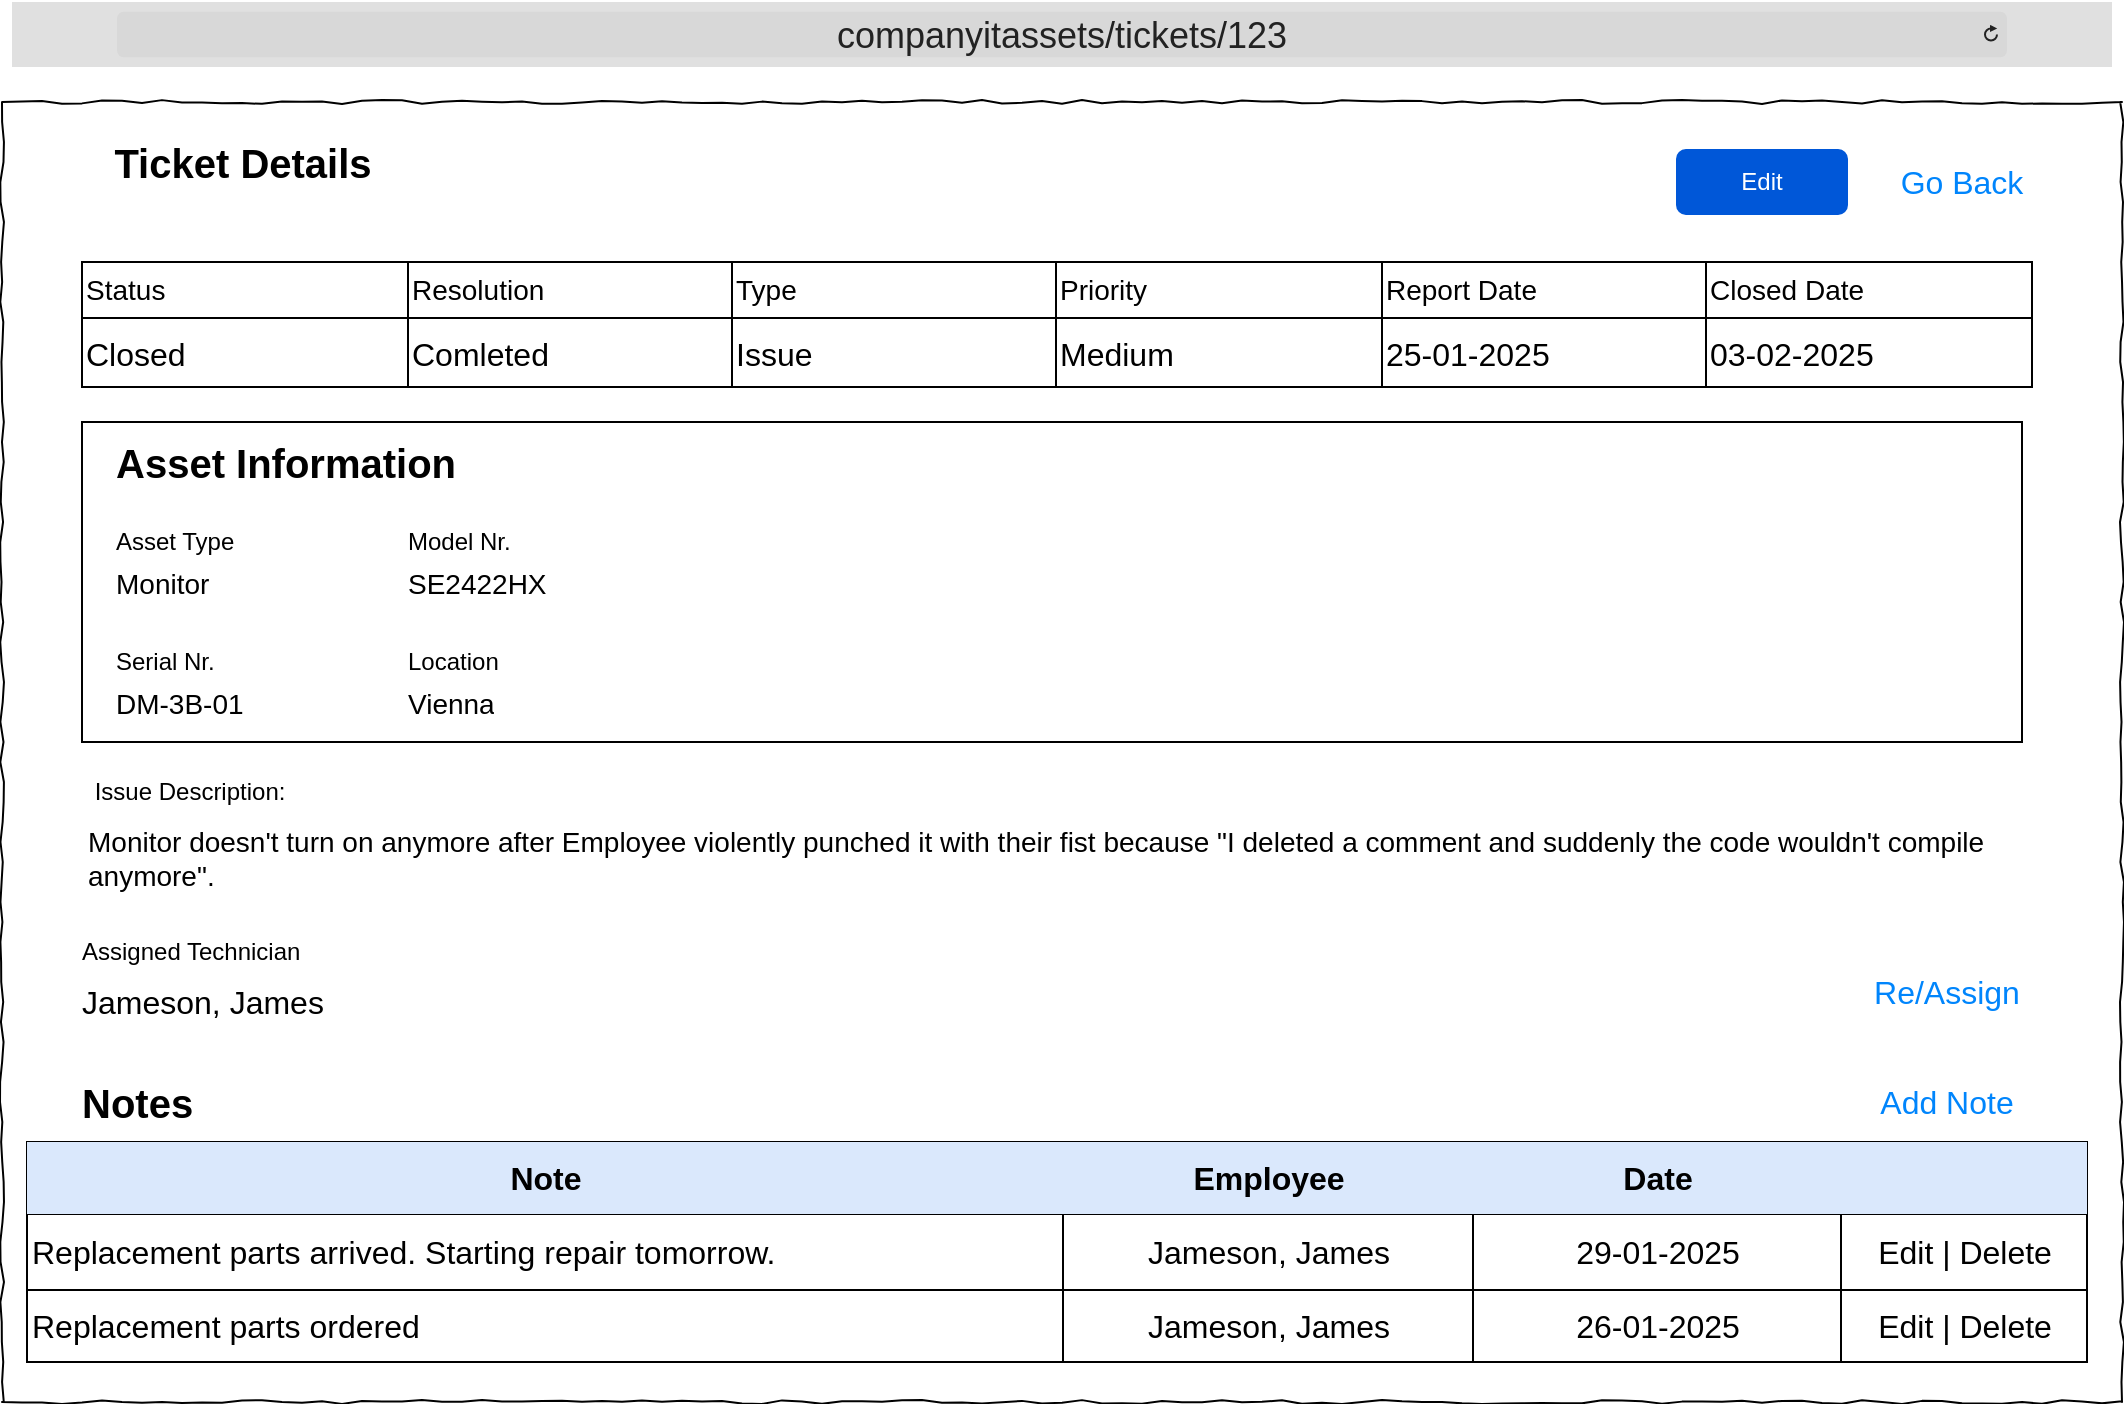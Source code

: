 <mxfile version="26.0.10">
  <diagram name="Page-1" id="03018318-947c-dd8e-b7a3-06fadd420f32">
    <mxGraphModel dx="3354" dy="1258" grid="1" gridSize="10" guides="1" tooltips="1" connect="1" arrows="1" fold="1" page="1" pageScale="1" pageWidth="1100" pageHeight="850" background="none" math="0" shadow="0">
      <root>
        <mxCell id="0" />
        <mxCell id="1" parent="0" />
        <mxCell id="677b7b8949515195-1" value="" style="whiteSpace=wrap;html=1;rounded=0;shadow=0;labelBackgroundColor=none;strokeColor=#000000;strokeWidth=1;fillColor=none;fontFamily=Verdana;fontSize=12;fontColor=#000000;align=center;comic=1;" parent="1" vertex="1">
          <mxGeometry x="15" y="50" width="1060" height="650" as="geometry" />
        </mxCell>
        <mxCell id="ELZsl5hJJOaM7VQSEPj--4" value="" style="rounded=0;whiteSpace=wrap;html=1;fillColor=none;" parent="1" vertex="1">
          <mxGeometry x="55" y="210" width="970" height="160" as="geometry" />
        </mxCell>
        <mxCell id="q4BZEvWAXVgxHDnkbYNj-131" value="Edit" style="rounded=1;fillColor=#0057D8;strokeColor=none;html=1;whiteSpace=wrap;fontColor=#ffffff;align=center;verticalAlign=middle;fontStyle=0;fontSize=12;sketch=0;" parent="1" vertex="1">
          <mxGeometry x="852" y="73.5" width="86" height="33" as="geometry" />
        </mxCell>
        <mxCell id="zX-MKMj06BqSPDNbv460-1" value="&lt;font style=&quot;font-size: 18px;&quot;&gt;companyitassets/tickets/123&lt;/font&gt;" style="html=1;strokeWidth=1;shadow=0;dashed=0;shape=mxgraph.ios7ui.url;fillColor=#e0e0e0;strokeColor=#c0c0c0;buttonText=;strokeColor2=#222222;fontColor=#222222;fontSize=8;spacingTop=2;align=center;whiteSpace=wrap;" parent="1" vertex="1">
          <mxGeometry x="20" width="1050" height="32.5" as="geometry" />
        </mxCell>
        <mxCell id="qXXK7IakLX90gNUS_IdI-1" value="&lt;font style=&quot;font-size: 20px;&quot;&gt;Ticket Details&lt;/font&gt;" style="text;strokeColor=none;fillColor=none;html=1;fontSize=24;fontStyle=1;verticalAlign=middle;align=center;" parent="1" vertex="1">
          <mxGeometry x="50" y="60" width="170" height="40" as="geometry" />
        </mxCell>
        <UserObject label="Asset Type" placeholders="1" name="Variable" id="qXXK7IakLX90gNUS_IdI-4">
          <mxCell style="text;html=1;strokeColor=none;fillColor=none;align=left;verticalAlign=middle;whiteSpace=wrap;overflow=hidden;" parent="1" vertex="1">
            <mxGeometry x="70" y="260" width="70" height="20" as="geometry" />
          </mxCell>
        </UserObject>
        <UserObject label="&lt;font style=&quot;font-size: 14px;&quot;&gt;Monitor&lt;/font&gt;" placeholders="1" name="Variable" id="qXXK7IakLX90gNUS_IdI-5">
          <mxCell style="text;html=1;strokeColor=none;fillColor=none;align=left;verticalAlign=middle;whiteSpace=wrap;overflow=hidden;" parent="1" vertex="1">
            <mxGeometry x="70" y="280" width="110" height="20" as="geometry" />
          </mxCell>
        </UserObject>
        <UserObject label="&lt;span style=&quot;text-align: center;&quot;&gt;&lt;font style=&quot;font-size: 14px;&quot;&gt;SE2422HX&lt;/font&gt;&lt;/span&gt;" placeholders="1" name="Variable" id="qXXK7IakLX90gNUS_IdI-8">
          <mxCell style="text;html=1;strokeColor=none;fillColor=none;align=left;verticalAlign=middle;whiteSpace=wrap;overflow=hidden;" parent="1" vertex="1">
            <mxGeometry x="216" y="280" width="110" height="20" as="geometry" />
          </mxCell>
        </UserObject>
        <UserObject label="Model Nr." placeholders="1" name="Variable" id="qXXK7IakLX90gNUS_IdI-9">
          <mxCell style="text;html=1;strokeColor=none;fillColor=none;align=left;verticalAlign=middle;whiteSpace=wrap;overflow=hidden;" parent="1" vertex="1">
            <mxGeometry x="216" y="260" width="90" height="20" as="geometry" />
          </mxCell>
        </UserObject>
        <UserObject label="&lt;font style=&quot;font-size: 14px;&quot;&gt;Vienna&lt;/font&gt;" placeholders="1" name="Variable" id="qXXK7IakLX90gNUS_IdI-12">
          <mxCell style="text;html=1;strokeColor=none;fillColor=none;align=left;verticalAlign=middle;whiteSpace=wrap;overflow=hidden;" parent="1" vertex="1">
            <mxGeometry x="216" y="340" width="110" height="20" as="geometry" />
          </mxCell>
        </UserObject>
        <UserObject label="Location" placeholders="1" name="Variable" id="qXXK7IakLX90gNUS_IdI-13">
          <mxCell style="text;html=1;strokeColor=none;fillColor=none;align=left;verticalAlign=middle;whiteSpace=wrap;overflow=hidden;" parent="1" vertex="1">
            <mxGeometry x="216" y="320" width="90" height="20" as="geometry" />
          </mxCell>
        </UserObject>
        <mxCell id="qXXK7IakLX90gNUS_IdI-18" value="Go Back" style="html=1;shadow=0;dashed=0;shape=mxgraph.bootstrap.rrect;rSize=5;strokeColor=none;strokeWidth=1;fillColor=none;fontColor=#0085FC;whiteSpace=wrap;align=center;verticalAlign=middle;spacingLeft=0;fontStyle=0;fontSize=16;spacing=5;" parent="1" vertex="1">
          <mxGeometry x="960" y="70" width="70" height="40" as="geometry" />
        </mxCell>
        <UserObject label="Serial Nr." placeholders="1" name="Variable" id="10XDzdRVasA_GGK3fKtw-1">
          <mxCell style="text;html=1;strokeColor=none;fillColor=none;align=left;verticalAlign=middle;whiteSpace=wrap;overflow=hidden;" parent="1" vertex="1">
            <mxGeometry x="70" y="320" width="90" height="20" as="geometry" />
          </mxCell>
        </UserObject>
        <UserObject label="&lt;span style=&quot;font-size: 14px;&quot;&gt;DM-3B-01&lt;/span&gt;" placeholders="1" name="Variable" id="10XDzdRVasA_GGK3fKtw-2">
          <mxCell style="text;html=1;strokeColor=none;fillColor=none;align=left;verticalAlign=middle;whiteSpace=wrap;overflow=hidden;" parent="1" vertex="1">
            <mxGeometry x="70" y="340" width="160" height="20" as="geometry" />
          </mxCell>
        </UserObject>
        <mxCell id="ELZsl5hJJOaM7VQSEPj--1" value="Asset Information" style="text;strokeColor=none;fillColor=none;html=1;fontSize=20;fontStyle=1;verticalAlign=middle;align=left;" parent="1" vertex="1">
          <mxGeometry x="70" y="210" width="100" height="40" as="geometry" />
        </mxCell>
        <mxCell id="ELZsl5hJJOaM7VQSEPj--19" value="" style="shape=table;startSize=0;container=1;collapsible=0;childLayout=tableLayout;fontSize=16;fillColor=none;" parent="1" vertex="1">
          <mxGeometry x="55" y="130" width="975" height="62.5" as="geometry" />
        </mxCell>
        <mxCell id="ELZsl5hJJOaM7VQSEPj--20" value="" style="shape=tableRow;horizontal=0;startSize=0;swimlaneHead=0;swimlaneBody=0;strokeColor=inherit;top=0;left=0;bottom=0;right=0;collapsible=0;dropTarget=0;fillColor=none;points=[[0,0.5],[1,0.5]];portConstraint=eastwest;fontSize=16;" parent="ELZsl5hJJOaM7VQSEPj--19" vertex="1">
          <mxGeometry width="975" height="28" as="geometry" />
        </mxCell>
        <mxCell id="ELZsl5hJJOaM7VQSEPj--21" value="Status" style="shape=partialRectangle;html=1;whiteSpace=wrap;connectable=0;strokeColor=inherit;overflow=hidden;fillColor=none;top=0;left=0;bottom=0;right=0;pointerEvents=1;fontSize=14;align=left;" parent="ELZsl5hJJOaM7VQSEPj--20" vertex="1">
          <mxGeometry width="163" height="28" as="geometry">
            <mxRectangle width="163" height="28" as="alternateBounds" />
          </mxGeometry>
        </mxCell>
        <mxCell id="ELZsl5hJJOaM7VQSEPj--22" value="Resolution" style="shape=partialRectangle;html=1;whiteSpace=wrap;connectable=0;strokeColor=inherit;overflow=hidden;fillColor=none;top=0;left=0;bottom=0;right=0;pointerEvents=1;fontSize=14;align=left;" parent="ELZsl5hJJOaM7VQSEPj--20" vertex="1">
          <mxGeometry x="163" width="162" height="28" as="geometry">
            <mxRectangle width="162" height="28" as="alternateBounds" />
          </mxGeometry>
        </mxCell>
        <mxCell id="ELZsl5hJJOaM7VQSEPj--23" value="Type" style="shape=partialRectangle;html=1;whiteSpace=wrap;connectable=0;strokeColor=inherit;overflow=hidden;fillColor=none;top=0;left=0;bottom=0;right=0;pointerEvents=1;fontSize=14;align=left;" parent="ELZsl5hJJOaM7VQSEPj--20" vertex="1">
          <mxGeometry x="325" width="162" height="28" as="geometry">
            <mxRectangle width="162" height="28" as="alternateBounds" />
          </mxGeometry>
        </mxCell>
        <mxCell id="ELZsl5hJJOaM7VQSEPj--32" value="Priority" style="shape=partialRectangle;html=1;whiteSpace=wrap;connectable=0;strokeColor=inherit;overflow=hidden;fillColor=none;top=0;left=0;bottom=0;right=0;pointerEvents=1;fontSize=14;align=left;" parent="ELZsl5hJJOaM7VQSEPj--20" vertex="1">
          <mxGeometry x="487" width="163" height="28" as="geometry">
            <mxRectangle width="163" height="28" as="alternateBounds" />
          </mxGeometry>
        </mxCell>
        <mxCell id="ELZsl5hJJOaM7VQSEPj--34" value="Report Date" style="shape=partialRectangle;html=1;whiteSpace=wrap;connectable=0;strokeColor=inherit;overflow=hidden;fillColor=none;top=0;left=0;bottom=0;right=0;pointerEvents=1;fontSize=14;align=left;" parent="ELZsl5hJJOaM7VQSEPj--20" vertex="1">
          <mxGeometry x="650" width="162" height="28" as="geometry">
            <mxRectangle width="162" height="28" as="alternateBounds" />
          </mxGeometry>
        </mxCell>
        <mxCell id="ELZsl5hJJOaM7VQSEPj--36" value="Closed Date" style="shape=partialRectangle;html=1;whiteSpace=wrap;connectable=0;strokeColor=inherit;overflow=hidden;fillColor=none;top=0;left=0;bottom=0;right=0;pointerEvents=1;fontSize=14;align=left;" parent="ELZsl5hJJOaM7VQSEPj--20" vertex="1">
          <mxGeometry x="812" width="163" height="28" as="geometry">
            <mxRectangle width="163" height="28" as="alternateBounds" />
          </mxGeometry>
        </mxCell>
        <mxCell id="ELZsl5hJJOaM7VQSEPj--24" value="" style="shape=tableRow;horizontal=0;startSize=0;swimlaneHead=0;swimlaneBody=0;strokeColor=inherit;top=0;left=0;bottom=0;right=0;collapsible=0;dropTarget=0;fillColor=none;points=[[0,0.5],[1,0.5]];portConstraint=eastwest;fontSize=16;" parent="ELZsl5hJJOaM7VQSEPj--19" vertex="1">
          <mxGeometry y="28" width="975" height="35" as="geometry" />
        </mxCell>
        <mxCell id="ELZsl5hJJOaM7VQSEPj--25" value="Closed" style="shape=partialRectangle;html=1;whiteSpace=wrap;connectable=0;strokeColor=inherit;overflow=hidden;fillColor=none;top=0;left=0;bottom=0;right=0;pointerEvents=1;fontSize=16;align=left;" parent="ELZsl5hJJOaM7VQSEPj--24" vertex="1">
          <mxGeometry width="163" height="35" as="geometry">
            <mxRectangle width="163" height="35" as="alternateBounds" />
          </mxGeometry>
        </mxCell>
        <mxCell id="ELZsl5hJJOaM7VQSEPj--26" value="Comleted" style="shape=partialRectangle;html=1;whiteSpace=wrap;connectable=0;strokeColor=inherit;overflow=hidden;fillColor=none;top=0;left=0;bottom=0;right=0;pointerEvents=1;fontSize=16;align=left;" parent="ELZsl5hJJOaM7VQSEPj--24" vertex="1">
          <mxGeometry x="163" width="162" height="35" as="geometry">
            <mxRectangle width="162" height="35" as="alternateBounds" />
          </mxGeometry>
        </mxCell>
        <mxCell id="ELZsl5hJJOaM7VQSEPj--27" value="Issue" style="shape=partialRectangle;html=1;whiteSpace=wrap;connectable=0;strokeColor=inherit;overflow=hidden;fillColor=none;top=0;left=0;bottom=0;right=0;pointerEvents=1;fontSize=16;align=left;" parent="ELZsl5hJJOaM7VQSEPj--24" vertex="1">
          <mxGeometry x="325" width="162" height="35" as="geometry">
            <mxRectangle width="162" height="35" as="alternateBounds" />
          </mxGeometry>
        </mxCell>
        <mxCell id="ELZsl5hJJOaM7VQSEPj--33" value="Medium" style="shape=partialRectangle;html=1;whiteSpace=wrap;connectable=0;strokeColor=inherit;overflow=hidden;fillColor=none;top=0;left=0;bottom=0;right=0;pointerEvents=1;fontSize=16;align=left;" parent="ELZsl5hJJOaM7VQSEPj--24" vertex="1">
          <mxGeometry x="487" width="163" height="35" as="geometry">
            <mxRectangle width="163" height="35" as="alternateBounds" />
          </mxGeometry>
        </mxCell>
        <mxCell id="ELZsl5hJJOaM7VQSEPj--35" value="25-01-2025" style="shape=partialRectangle;html=1;whiteSpace=wrap;connectable=0;strokeColor=inherit;overflow=hidden;fillColor=none;top=0;left=0;bottom=0;right=0;pointerEvents=1;fontSize=16;align=left;" parent="ELZsl5hJJOaM7VQSEPj--24" vertex="1">
          <mxGeometry x="650" width="162" height="35" as="geometry">
            <mxRectangle width="162" height="35" as="alternateBounds" />
          </mxGeometry>
        </mxCell>
        <mxCell id="ELZsl5hJJOaM7VQSEPj--37" value="03-02-2025" style="shape=partialRectangle;html=1;whiteSpace=wrap;connectable=0;strokeColor=inherit;overflow=hidden;fillColor=none;top=0;left=0;bottom=0;right=0;pointerEvents=1;fontSize=16;align=left;" parent="ELZsl5hJJOaM7VQSEPj--24" vertex="1">
          <mxGeometry x="812" width="163" height="35" as="geometry">
            <mxRectangle width="163" height="35" as="alternateBounds" />
          </mxGeometry>
        </mxCell>
        <mxCell id="ELZsl5hJJOaM7VQSEPj--38" value="Assigned Technician" style="text;html=1;align=left;verticalAlign=middle;whiteSpace=wrap;rounded=0;" parent="1" vertex="1">
          <mxGeometry x="52.5" y="460" width="127.5" height="30" as="geometry" />
        </mxCell>
        <mxCell id="ELZsl5hJJOaM7VQSEPj--40" value="Jameson, James" style="text;html=1;align=left;verticalAlign=middle;whiteSpace=wrap;rounded=0;fontSize=16;" parent="1" vertex="1">
          <mxGeometry x="52.5" y="485" width="215" height="30" as="geometry" />
        </mxCell>
        <mxCell id="ELZsl5hJJOaM7VQSEPj--42" value="" style="shape=table;startSize=0;container=1;collapsible=0;childLayout=tableLayout;strokeColor=default;fontSize=16;align=center;" parent="1" vertex="1">
          <mxGeometry x="27.5" y="570" width="1030" height="110" as="geometry" />
        </mxCell>
        <mxCell id="ELZsl5hJJOaM7VQSEPj--43" value="" style="shape=tableRow;horizontal=0;startSize=0;swimlaneHead=0;swimlaneBody=0;strokeColor=inherit;top=0;left=0;bottom=0;right=0;collapsible=0;dropTarget=0;fillColor=none;points=[[0,0.5],[1,0.5]];portConstraint=eastwest;fontSize=16;" parent="ELZsl5hJJOaM7VQSEPj--42" vertex="1">
          <mxGeometry width="1030" height="36" as="geometry" />
        </mxCell>
        <mxCell id="ELZsl5hJJOaM7VQSEPj--44" value="&lt;b&gt;Note&lt;/b&gt;" style="shape=partialRectangle;html=1;whiteSpace=wrap;connectable=0;strokeColor=#6c8ebf;overflow=hidden;fillColor=#dae8fc;top=0;left=0;bottom=0;right=0;pointerEvents=1;fontSize=16;" parent="ELZsl5hJJOaM7VQSEPj--43" vertex="1">
          <mxGeometry width="518" height="36" as="geometry">
            <mxRectangle width="518" height="36" as="alternateBounds" />
          </mxGeometry>
        </mxCell>
        <mxCell id="ELZsl5hJJOaM7VQSEPj--45" value="&lt;b&gt;Employee&lt;/b&gt;" style="shape=partialRectangle;html=1;whiteSpace=wrap;connectable=0;strokeColor=#6c8ebf;overflow=hidden;fillColor=#dae8fc;top=0;left=0;bottom=0;right=0;pointerEvents=1;fontSize=16;" parent="ELZsl5hJJOaM7VQSEPj--43" vertex="1">
          <mxGeometry x="518" width="205" height="36" as="geometry">
            <mxRectangle width="205" height="36" as="alternateBounds" />
          </mxGeometry>
        </mxCell>
        <mxCell id="ELZsl5hJJOaM7VQSEPj--46" value="&lt;b&gt;Date&lt;/b&gt;" style="shape=partialRectangle;html=1;whiteSpace=wrap;connectable=0;strokeColor=#6c8ebf;overflow=hidden;fillColor=#dae8fc;top=0;left=0;bottom=0;right=0;pointerEvents=1;fontSize=16;" parent="ELZsl5hJJOaM7VQSEPj--43" vertex="1">
          <mxGeometry x="723" width="184" height="36" as="geometry">
            <mxRectangle width="184" height="36" as="alternateBounds" />
          </mxGeometry>
        </mxCell>
        <mxCell id="ELZsl5hJJOaM7VQSEPj--57" style="shape=partialRectangle;html=1;whiteSpace=wrap;connectable=0;strokeColor=#6c8ebf;overflow=hidden;fillColor=#dae8fc;top=0;left=0;bottom=0;right=0;pointerEvents=1;fontSize=16;" parent="ELZsl5hJJOaM7VQSEPj--43" vertex="1">
          <mxGeometry x="907" width="123" height="36" as="geometry">
            <mxRectangle width="123" height="36" as="alternateBounds" />
          </mxGeometry>
        </mxCell>
        <mxCell id="ELZsl5hJJOaM7VQSEPj--47" value="" style="shape=tableRow;horizontal=0;startSize=0;swimlaneHead=0;swimlaneBody=0;strokeColor=inherit;top=0;left=0;bottom=0;right=0;collapsible=0;dropTarget=0;fillColor=none;points=[[0,0.5],[1,0.5]];portConstraint=eastwest;fontSize=16;" parent="ELZsl5hJJOaM7VQSEPj--42" vertex="1">
          <mxGeometry y="36" width="1030" height="38" as="geometry" />
        </mxCell>
        <mxCell id="ELZsl5hJJOaM7VQSEPj--48" value="Replacement parts arrived. Starting repair tomorrow." style="shape=partialRectangle;html=1;whiteSpace=wrap;connectable=0;strokeColor=inherit;overflow=hidden;fillColor=none;top=0;left=0;bottom=0;right=0;pointerEvents=1;fontSize=16;align=left;" parent="ELZsl5hJJOaM7VQSEPj--47" vertex="1">
          <mxGeometry width="518" height="38" as="geometry">
            <mxRectangle width="518" height="38" as="alternateBounds" />
          </mxGeometry>
        </mxCell>
        <mxCell id="ELZsl5hJJOaM7VQSEPj--49" value="Jameson, James" style="shape=partialRectangle;html=1;whiteSpace=wrap;connectable=0;strokeColor=inherit;overflow=hidden;fillColor=none;top=0;left=0;bottom=0;right=0;pointerEvents=1;fontSize=16;" parent="ELZsl5hJJOaM7VQSEPj--47" vertex="1">
          <mxGeometry x="518" width="205" height="38" as="geometry">
            <mxRectangle width="205" height="38" as="alternateBounds" />
          </mxGeometry>
        </mxCell>
        <mxCell id="ELZsl5hJJOaM7VQSEPj--50" value="29-01-2025" style="shape=partialRectangle;html=1;whiteSpace=wrap;connectable=0;strokeColor=inherit;overflow=hidden;fillColor=none;top=0;left=0;bottom=0;right=0;pointerEvents=1;fontSize=16;" parent="ELZsl5hJJOaM7VQSEPj--47" vertex="1">
          <mxGeometry x="723" width="184" height="38" as="geometry">
            <mxRectangle width="184" height="38" as="alternateBounds" />
          </mxGeometry>
        </mxCell>
        <mxCell id="ELZsl5hJJOaM7VQSEPj--58" value="&lt;font style=&quot;color: light-dark(rgb(0, 0, 0), rgb(126, 166, 224));&quot;&gt;Edit &lt;/font&gt;&lt;font style=&quot;color: light-dark(rgb(0, 0, 0), rgb(255, 255, 255));&quot;&gt;|&lt;/font&gt;&lt;font style=&quot;color: light-dark(rgb(0, 0, 0), rgb(126, 166, 224));&quot;&gt; &lt;/font&gt;&lt;font style=&quot;color: light-dark(rgb(0, 0, 0), rgb(255, 102, 102));&quot;&gt;Delete&lt;/font&gt;" style="shape=partialRectangle;html=1;whiteSpace=wrap;connectable=0;strokeColor=inherit;overflow=hidden;fillColor=none;top=0;left=0;bottom=0;right=0;pointerEvents=1;fontSize=16;" parent="ELZsl5hJJOaM7VQSEPj--47" vertex="1">
          <mxGeometry x="907" width="123" height="38" as="geometry">
            <mxRectangle width="123" height="38" as="alternateBounds" />
          </mxGeometry>
        </mxCell>
        <mxCell id="ELZsl5hJJOaM7VQSEPj--51" value="" style="shape=tableRow;horizontal=0;startSize=0;swimlaneHead=0;swimlaneBody=0;strokeColor=inherit;top=0;left=0;bottom=0;right=0;collapsible=0;dropTarget=0;fillColor=none;points=[[0,0.5],[1,0.5]];portConstraint=eastwest;fontSize=16;" parent="ELZsl5hJJOaM7VQSEPj--42" vertex="1">
          <mxGeometry y="74" width="1030" height="36" as="geometry" />
        </mxCell>
        <mxCell id="ELZsl5hJJOaM7VQSEPj--52" value="&lt;span style=&quot;&quot;&gt;Replacement parts ordered&lt;/span&gt;" style="shape=partialRectangle;html=1;whiteSpace=wrap;connectable=0;strokeColor=inherit;overflow=hidden;fillColor=none;top=0;left=0;bottom=0;right=0;pointerEvents=1;fontSize=16;align=left;" parent="ELZsl5hJJOaM7VQSEPj--51" vertex="1">
          <mxGeometry width="518" height="36" as="geometry">
            <mxRectangle width="518" height="36" as="alternateBounds" />
          </mxGeometry>
        </mxCell>
        <mxCell id="ELZsl5hJJOaM7VQSEPj--53" value="Jameson, James" style="shape=partialRectangle;html=1;whiteSpace=wrap;connectable=0;strokeColor=inherit;overflow=hidden;fillColor=none;top=0;left=0;bottom=0;right=0;pointerEvents=1;fontSize=16;" parent="ELZsl5hJJOaM7VQSEPj--51" vertex="1">
          <mxGeometry x="518" width="205" height="36" as="geometry">
            <mxRectangle width="205" height="36" as="alternateBounds" />
          </mxGeometry>
        </mxCell>
        <mxCell id="ELZsl5hJJOaM7VQSEPj--54" value="26-01-2025" style="shape=partialRectangle;html=1;whiteSpace=wrap;connectable=0;strokeColor=inherit;overflow=hidden;fillColor=none;top=0;left=0;bottom=0;right=0;pointerEvents=1;fontSize=16;" parent="ELZsl5hJJOaM7VQSEPj--51" vertex="1">
          <mxGeometry x="723" width="184" height="36" as="geometry">
            <mxRectangle width="184" height="36" as="alternateBounds" />
          </mxGeometry>
        </mxCell>
        <mxCell id="ELZsl5hJJOaM7VQSEPj--59" value="&lt;font style=&quot;color: light-dark(rgb(0, 0, 0), rgb(126, 166, 224));&quot;&gt;Edit&amp;nbsp;&lt;/font&gt;&lt;font style=&quot;color: light-dark(rgb(0, 0, 0), rgb(255, 255, 255));&quot;&gt;|&lt;/font&gt;&lt;font style=&quot;color: light-dark(rgb(0, 0, 0), rgb(126, 166, 224));&quot;&gt;&amp;nbsp;&lt;/font&gt;&lt;font style=&quot;color: light-dark(rgb(0, 0, 0), rgb(255, 102, 102));&quot;&gt;Delete&lt;/font&gt;" style="shape=partialRectangle;html=1;whiteSpace=wrap;connectable=0;strokeColor=inherit;overflow=hidden;fillColor=none;top=0;left=0;bottom=0;right=0;pointerEvents=1;fontSize=16;" parent="ELZsl5hJJOaM7VQSEPj--51" vertex="1">
          <mxGeometry x="907" width="123" height="36" as="geometry">
            <mxRectangle width="123" height="36" as="alternateBounds" />
          </mxGeometry>
        </mxCell>
        <mxCell id="ELZsl5hJJOaM7VQSEPj--55" value="Notes" style="text;strokeColor=none;fillColor=none;html=1;fontSize=20;fontStyle=1;verticalAlign=middle;align=left;" parent="1" vertex="1">
          <mxGeometry x="52.5" y="530" width="100" height="40" as="geometry" />
        </mxCell>
        <mxCell id="ELZsl5hJJOaM7VQSEPj--56" value="Add Note" style="html=1;shadow=0;dashed=0;shape=mxgraph.bootstrap.rrect;rSize=5;strokeColor=none;strokeWidth=1;fillColor=none;fontColor=#0085FC;whiteSpace=wrap;align=center;verticalAlign=middle;spacingLeft=0;fontStyle=0;fontSize=16;spacing=5;" parent="1" vertex="1">
          <mxGeometry x="945" y="530" width="85" height="40" as="geometry" />
        </mxCell>
        <UserObject label="&amp;nbsp;Issue Description:" placeholders="1" name="Variable" id="ELZsl5hJJOaM7VQSEPj--60">
          <mxCell style="text;html=1;strokeColor=none;fillColor=none;align=left;verticalAlign=middle;whiteSpace=wrap;overflow=hidden;" parent="1" vertex="1">
            <mxGeometry x="56" y="385" width="114" height="20" as="geometry" />
          </mxCell>
        </UserObject>
        <UserObject label="&lt;span style=&quot;font-size: 14px;&quot;&gt;Monitor doesn&#39;t turn on anymore after Employee violently punched it with their fist because &quot;I deleted a comment and suddenly the code wouldn&#39;t compile anymore&quot;.&lt;/span&gt;" placeholders="1" name="Variable" id="ELZsl5hJJOaM7VQSEPj--61">
          <mxCell style="text;html=1;strokeColor=none;fillColor=none;align=left;verticalAlign=top;whiteSpace=wrap;overflow=hidden;" parent="1" vertex="1">
            <mxGeometry x="56" y="405" width="974" height="65" as="geometry" />
          </mxCell>
        </UserObject>
        <mxCell id="OAiZcJJfhNWTlkDqbusg-1" value="Re/Assign" style="html=1;shadow=0;dashed=0;shape=mxgraph.bootstrap.rrect;rSize=5;strokeColor=none;strokeWidth=1;fillColor=none;fontColor=#0085FC;whiteSpace=wrap;align=center;verticalAlign=middle;spacingLeft=0;fontStyle=0;fontSize=16;spacing=5;" vertex="1" parent="1">
          <mxGeometry x="945" y="475" width="85" height="40" as="geometry" />
        </mxCell>
      </root>
    </mxGraphModel>
  </diagram>
</mxfile>
